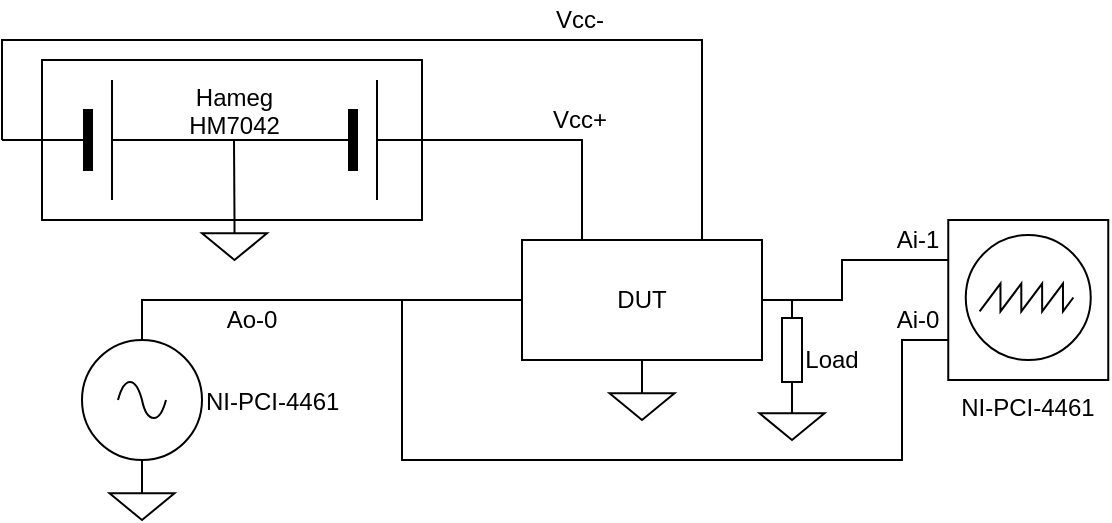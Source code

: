 <mxfile version="24.1.0" type="device">
  <diagram name="Page-1" id="KZieKQOtCeVFzyx--3y6">
    <mxGraphModel dx="470" dy="861" grid="1" gridSize="10" guides="1" tooltips="1" connect="1" arrows="1" fold="1" page="1" pageScale="1" pageWidth="827" pageHeight="1169" math="0" shadow="0">
      <root>
        <mxCell id="0" />
        <mxCell id="1" parent="0" />
        <mxCell id="Rg8gDlRszaAYyDRAn9SX-2" value="NI-PCI-4461" style="pointerEvents=1;verticalLabelPosition=middle;shadow=0;dashed=0;align=left;verticalAlign=middle;shape=mxgraph.electrical.signal_sources.source;aspect=fixed;points=[[0.5,0,0],[1,0.5,0],[0.5,1,0],[0,0.5,0]];elSignalType=ac;labelPosition=right;" parent="1" vertex="1">
          <mxGeometry x="180" y="300" width="60" height="60" as="geometry" />
        </mxCell>
        <mxCell id="Rg8gDlRszaAYyDRAn9SX-5" value="" style="pointerEvents=1;verticalLabelPosition=bottom;shadow=0;dashed=0;align=center;verticalAlign=top;shape=mxgraph.electrical.signal_sources.signal_ground;" parent="1" vertex="1">
          <mxGeometry x="193.75" y="370" width="32.5" height="20" as="geometry" />
        </mxCell>
        <mxCell id="Rg8gDlRszaAYyDRAn9SX-8" value="DUT" style="rounded=0;whiteSpace=wrap;" parent="1" vertex="1">
          <mxGeometry x="400" y="250" width="120" height="60" as="geometry" />
        </mxCell>
        <mxCell id="Rg8gDlRszaAYyDRAn9SX-9" value="" style="endArrow=none;rounded=0;exitX=0.5;exitY=0;exitDx=0;exitDy=0;exitPerimeter=0;entryX=0.5;entryY=1;entryDx=0;entryDy=0;entryPerimeter=0;" parent="1" source="Rg8gDlRszaAYyDRAn9SX-5" target="Rg8gDlRszaAYyDRAn9SX-2" edge="1">
          <mxGeometry width="50" height="50" relative="1" as="geometry">
            <mxPoint x="370" y="420" as="sourcePoint" />
            <mxPoint x="420" y="370" as="targetPoint" />
          </mxGeometry>
        </mxCell>
        <mxCell id="Rg8gDlRszaAYyDRAn9SX-15" value="" style="pointerEvents=1;verticalLabelPosition=bottom;shadow=0;dashed=0;align=center;verticalAlign=top;shape=mxgraph.electrical.signal_sources.signal_ground;" parent="1" vertex="1">
          <mxGeometry x="443.75" y="320" width="32.5" height="20" as="geometry" />
        </mxCell>
        <mxCell id="Rg8gDlRszaAYyDRAn9SX-18" value="" style="endArrow=none;rounded=0;exitX=0.5;exitY=0;exitDx=0;exitDy=0;exitPerimeter=0;entryX=0.5;entryY=1;entryDx=0;entryDy=0;" parent="1" source="Rg8gDlRszaAYyDRAn9SX-15" target="Rg8gDlRszaAYyDRAn9SX-8" edge="1">
          <mxGeometry width="50" height="50" relative="1" as="geometry">
            <mxPoint x="560" y="400" as="sourcePoint" />
            <mxPoint x="610" y="350" as="targetPoint" />
          </mxGeometry>
        </mxCell>
        <mxCell id="Rg8gDlRszaAYyDRAn9SX-19" value="" style="endArrow=none;rounded=0;exitX=0.5;exitY=0;exitDx=0;exitDy=0;exitPerimeter=0;entryX=0;entryY=0.5;entryDx=0;entryDy=0;" parent="1" source="Rg8gDlRszaAYyDRAn9SX-2" target="Rg8gDlRszaAYyDRAn9SX-8" edge="1">
          <mxGeometry width="50" height="50" relative="1" as="geometry">
            <mxPoint x="630" y="400" as="sourcePoint" />
            <mxPoint x="680" y="350" as="targetPoint" />
            <Array as="points">
              <mxPoint x="210" y="280" />
            </Array>
          </mxGeometry>
        </mxCell>
        <mxCell id="Rg8gDlRszaAYyDRAn9SX-25" value="" style="verticalLabelPosition=middle;shadow=0;dashed=0;align=left;fillColor=strokeColor;verticalAlign=middle;strokeWidth=1;shape=mxgraph.electrical.miscellaneous.monocell_battery;rotation=0;labelPosition=right;textDirection=ltr;" parent="1" vertex="1">
          <mxGeometry x="272.5" y="170" width="100" height="60" as="geometry" />
        </mxCell>
        <mxCell id="Rg8gDlRszaAYyDRAn9SX-28" value="Hameg&#xa;HM7042" style="text;align=center;verticalAlign=middle;rounded=0;" parent="1" vertex="1">
          <mxGeometry x="226.25" y="170" width="60" height="30" as="geometry" />
        </mxCell>
        <mxCell id="Rg8gDlRszaAYyDRAn9SX-29" value="" style="verticalLabelPosition=middle;shadow=0;dashed=0;align=left;fillColor=strokeColor;verticalAlign=middle;strokeWidth=1;shape=mxgraph.electrical.miscellaneous.monocell_battery;rotation=0;labelPosition=right;textDirection=ltr;" parent="1" vertex="1">
          <mxGeometry x="140" y="170" width="100" height="60" as="geometry" />
        </mxCell>
        <mxCell id="Rg8gDlRszaAYyDRAn9SX-30" value="" style="endArrow=none;html=1;rounded=0;entryX=0;entryY=0.5;entryDx=0;entryDy=0;entryPerimeter=0;exitX=1;exitY=0.5;exitDx=0;exitDy=0;exitPerimeter=0;" parent="1" source="Rg8gDlRszaAYyDRAn9SX-29" target="Rg8gDlRszaAYyDRAn9SX-25" edge="1">
          <mxGeometry width="50" height="50" relative="1" as="geometry">
            <mxPoint x="210" y="260" as="sourcePoint" />
            <mxPoint x="260" y="210" as="targetPoint" />
          </mxGeometry>
        </mxCell>
        <mxCell id="Rg8gDlRszaAYyDRAn9SX-31" value="" style="pointerEvents=1;verticalLabelPosition=bottom;shadow=0;dashed=0;align=center;verticalAlign=top;shape=mxgraph.electrical.signal_sources.signal_ground;" parent="1" vertex="1">
          <mxGeometry x="240" y="240" width="32.5" height="20" as="geometry" />
        </mxCell>
        <mxCell id="Rg8gDlRszaAYyDRAn9SX-34" value="" style="endArrow=none;html=1;rounded=0;entryX=0.5;entryY=0;entryDx=0;entryDy=0;entryPerimeter=0;" parent="1" target="Rg8gDlRszaAYyDRAn9SX-31" edge="1">
          <mxGeometry width="50" height="50" relative="1" as="geometry">
            <mxPoint x="256" y="200" as="sourcePoint" />
            <mxPoint x="320" y="220" as="targetPoint" />
          </mxGeometry>
        </mxCell>
        <mxCell id="Rg8gDlRszaAYyDRAn9SX-36" value="" style="endArrow=none;html=1;rounded=0;exitX=1;exitY=0.5;exitDx=0;exitDy=0;exitPerimeter=0;entryX=0.25;entryY=0;entryDx=0;entryDy=0;" parent="1" source="Rg8gDlRszaAYyDRAn9SX-25" target="Rg8gDlRszaAYyDRAn9SX-8" edge="1">
          <mxGeometry width="50" height="50" relative="1" as="geometry">
            <mxPoint x="270" y="280" as="sourcePoint" />
            <mxPoint x="500" y="200" as="targetPoint" />
            <Array as="points">
              <mxPoint x="430" y="200" />
            </Array>
          </mxGeometry>
        </mxCell>
        <mxCell id="Rg8gDlRszaAYyDRAn9SX-37" value="" style="endArrow=none;html=1;rounded=0;entryX=0;entryY=0.5;entryDx=0;entryDy=0;entryPerimeter=0;exitX=0.75;exitY=0;exitDx=0;exitDy=0;" parent="1" source="Rg8gDlRszaAYyDRAn9SX-8" target="Rg8gDlRszaAYyDRAn9SX-29" edge="1">
          <mxGeometry width="50" height="50" relative="1" as="geometry">
            <mxPoint x="270" y="280" as="sourcePoint" />
            <mxPoint x="320" y="230" as="targetPoint" />
            <Array as="points">
              <mxPoint x="490" y="150" />
              <mxPoint x="140" y="150" />
            </Array>
          </mxGeometry>
        </mxCell>
        <mxCell id="Rg8gDlRszaAYyDRAn9SX-38" value="Vcc+" style="text;html=1;align=center;verticalAlign=middle;whiteSpace=wrap;rounded=0;" parent="1" vertex="1">
          <mxGeometry x="413.75" y="180" width="30" height="20" as="geometry" />
        </mxCell>
        <mxCell id="Rg8gDlRszaAYyDRAn9SX-39" value="Vcc-" style="text;html=1;align=center;verticalAlign=middle;whiteSpace=wrap;rounded=0;" parent="1" vertex="1">
          <mxGeometry x="414" y="130" width="30" height="20" as="geometry" />
        </mxCell>
        <mxCell id="Rg8gDlRszaAYyDRAn9SX-40" value="" style="perimeter=ellipsePerimeter;verticalLabelPosition=bottom;shadow=0;dashed=0;align=center;html=1;verticalAlign=top;shape=mxgraph.electrical.instruments.oscilloscope;" parent="1" vertex="1">
          <mxGeometry x="620" y="247.5" width="66.25" height="62.5" as="geometry" />
        </mxCell>
        <mxCell id="Rg8gDlRszaAYyDRAn9SX-41" value="" style="endArrow=none;html=1;rounded=0;entryX=0;entryY=0.25;entryDx=0;entryDy=0;exitX=1;exitY=0.5;exitDx=0;exitDy=0;" parent="1" source="Rg8gDlRszaAYyDRAn9SX-8" target="Rg8gDlRszaAYyDRAn9SX-43" edge="1">
          <mxGeometry width="50" height="50" relative="1" as="geometry">
            <mxPoint x="560" y="330" as="sourcePoint" />
            <mxPoint x="590" y="270" as="targetPoint" />
            <Array as="points">
              <mxPoint x="560" y="280" />
              <mxPoint x="560" y="260" />
            </Array>
          </mxGeometry>
        </mxCell>
        <mxCell id="Rg8gDlRszaAYyDRAn9SX-42" value="" style="rounded=0;fontColor=none;noLabel=1;fillColor=none;" parent="1" vertex="1">
          <mxGeometry x="160" y="160" width="190" height="80" as="geometry" />
        </mxCell>
        <mxCell id="Rg8gDlRszaAYyDRAn9SX-43" value="&lt;span style=&quot;text-align: left; text-wrap: nowrap;&quot;&gt;NI-PCI-4461&lt;/span&gt;" style="rounded=0;whiteSpace=wrap;html=1;fillColor=none;labelPosition=center;verticalLabelPosition=bottom;align=center;verticalAlign=top;" parent="1" vertex="1">
          <mxGeometry x="613.13" y="240" width="80" height="80" as="geometry" />
        </mxCell>
        <mxCell id="Rg8gDlRszaAYyDRAn9SX-44" value="" style="endArrow=none;html=1;rounded=0;exitX=0;exitY=0.75;exitDx=0;exitDy=0;" parent="1" source="Rg8gDlRszaAYyDRAn9SX-43" edge="1">
          <mxGeometry width="50" height="50" relative="1" as="geometry">
            <mxPoint x="570" y="300" as="sourcePoint" />
            <mxPoint x="340" y="280" as="targetPoint" />
            <Array as="points">
              <mxPoint x="590" y="300" />
              <mxPoint x="590" y="360" />
              <mxPoint x="340" y="360" />
            </Array>
          </mxGeometry>
        </mxCell>
        <mxCell id="Rg8gDlRszaAYyDRAn9SX-45" value="Ao-0" style="text;html=1;align=center;verticalAlign=middle;whiteSpace=wrap;rounded=0;" parent="1" vertex="1">
          <mxGeometry x="250" y="280" width="30" height="20" as="geometry" />
        </mxCell>
        <mxCell id="Rg8gDlRszaAYyDRAn9SX-46" value="Ai-1" style="text;html=1;align=center;verticalAlign=middle;whiteSpace=wrap;rounded=0;" parent="1" vertex="1">
          <mxGeometry x="583.13" y="240" width="30" height="20" as="geometry" />
        </mxCell>
        <mxCell id="Rg8gDlRszaAYyDRAn9SX-47" value="Ai-0" style="text;html=1;align=center;verticalAlign=middle;whiteSpace=wrap;rounded=0;" parent="1" vertex="1">
          <mxGeometry x="583.13" y="280" width="30" height="20" as="geometry" />
        </mxCell>
        <mxCell id="9xyzr4bumKkDb2W0Ho7H-1" value="" style="pointerEvents=1;verticalLabelPosition=bottom;shadow=0;dashed=0;align=center;html=1;verticalAlign=top;shape=mxgraph.electrical.resistors.resistor_1;rotation=90;" vertex="1" parent="1">
          <mxGeometry x="510" y="300" width="50" height="10" as="geometry" />
        </mxCell>
        <mxCell id="9xyzr4bumKkDb2W0Ho7H-2" value="" style="pointerEvents=1;verticalLabelPosition=bottom;shadow=0;dashed=0;align=center;verticalAlign=top;shape=mxgraph.electrical.signal_sources.signal_ground;" vertex="1" parent="1">
          <mxGeometry x="518.75" y="330" width="32.5" height="20" as="geometry" />
        </mxCell>
        <mxCell id="9xyzr4bumKkDb2W0Ho7H-3" value="Load" style="text;html=1;align=center;verticalAlign=middle;whiteSpace=wrap;rounded=0;" vertex="1" parent="1">
          <mxGeometry x="540" y="300" width="30" height="20" as="geometry" />
        </mxCell>
      </root>
    </mxGraphModel>
  </diagram>
</mxfile>
